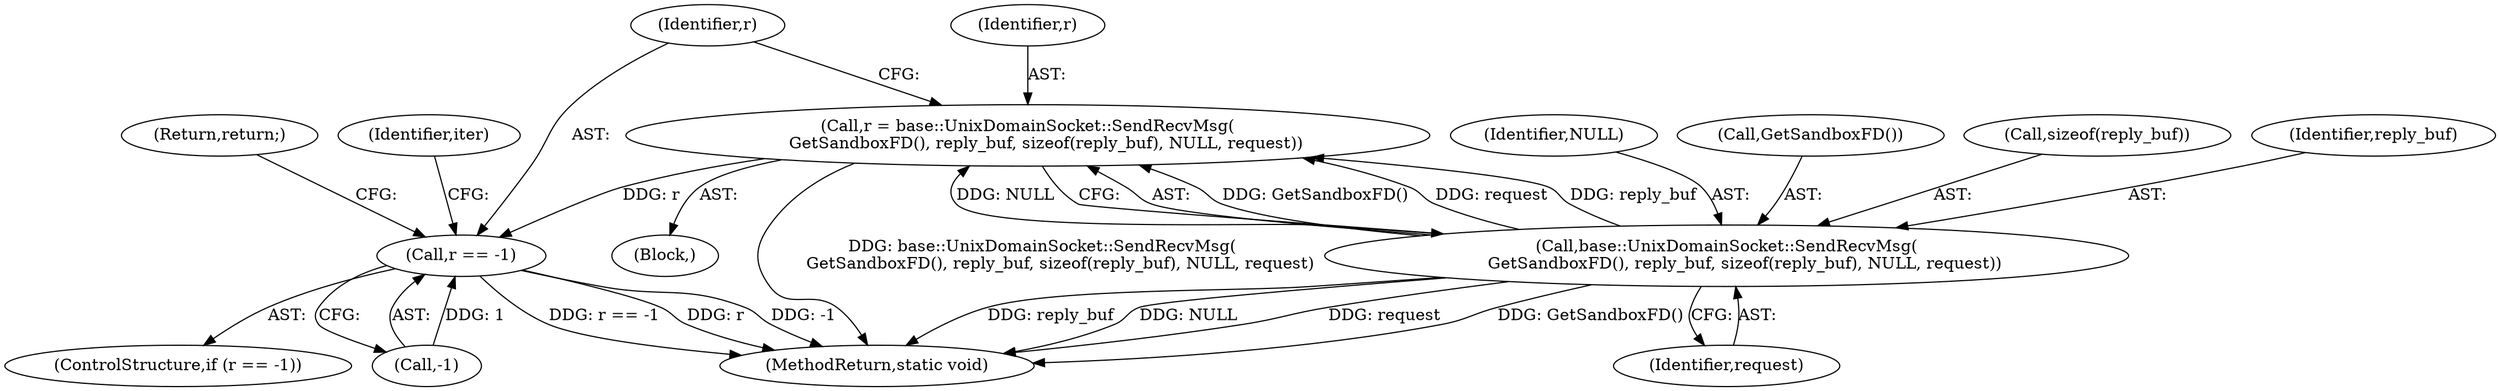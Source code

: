 digraph "0_Chrome_dc5edc9c05901feeac616c075d0337e634f3a02a_0@API" {
"1000124" [label="(Call,r = base::UnixDomainSocket::SendRecvMsg(\n       GetSandboxFD(), reply_buf, sizeof(reply_buf), NULL, request))"];
"1000126" [label="(Call,base::UnixDomainSocket::SendRecvMsg(\n       GetSandboxFD(), reply_buf, sizeof(reply_buf), NULL, request))"];
"1000134" [label="(Call,r == -1)"];
"1000136" [label="(Call,-1)"];
"1000126" [label="(Call,base::UnixDomainSocket::SendRecvMsg(\n       GetSandboxFD(), reply_buf, sizeof(reply_buf), NULL, request))"];
"1000133" [label="(ControlStructure,if (r == -1))"];
"1000139" [label="(Return,return;)"];
"1000131" [label="(Identifier,NULL)"];
"1000124" [label="(Call,r = base::UnixDomainSocket::SendRecvMsg(\n       GetSandboxFD(), reply_buf, sizeof(reply_buf), NULL, request))"];
"1000125" [label="(Identifier,r)"];
"1000156" [label="(MethodReturn,static void)"];
"1000134" [label="(Call,r == -1)"];
"1000127" [label="(Call,GetSandboxFD())"];
"1000129" [label="(Call,sizeof(reply_buf))"];
"1000105" [label="(Block,)"];
"1000146" [label="(Identifier,iter)"];
"1000128" [label="(Identifier,reply_buf)"];
"1000132" [label="(Identifier,request)"];
"1000135" [label="(Identifier,r)"];
"1000124" -> "1000105"  [label="AST: "];
"1000124" -> "1000126"  [label="CFG: "];
"1000125" -> "1000124"  [label="AST: "];
"1000126" -> "1000124"  [label="AST: "];
"1000135" -> "1000124"  [label="CFG: "];
"1000124" -> "1000156"  [label="DDG: base::UnixDomainSocket::SendRecvMsg(\n       GetSandboxFD(), reply_buf, sizeof(reply_buf), NULL, request)"];
"1000126" -> "1000124"  [label="DDG: GetSandboxFD()"];
"1000126" -> "1000124"  [label="DDG: request"];
"1000126" -> "1000124"  [label="DDG: reply_buf"];
"1000126" -> "1000124"  [label="DDG: NULL"];
"1000124" -> "1000134"  [label="DDG: r"];
"1000126" -> "1000132"  [label="CFG: "];
"1000127" -> "1000126"  [label="AST: "];
"1000128" -> "1000126"  [label="AST: "];
"1000129" -> "1000126"  [label="AST: "];
"1000131" -> "1000126"  [label="AST: "];
"1000132" -> "1000126"  [label="AST: "];
"1000126" -> "1000156"  [label="DDG: request"];
"1000126" -> "1000156"  [label="DDG: GetSandboxFD()"];
"1000126" -> "1000156"  [label="DDG: reply_buf"];
"1000126" -> "1000156"  [label="DDG: NULL"];
"1000134" -> "1000133"  [label="AST: "];
"1000134" -> "1000136"  [label="CFG: "];
"1000135" -> "1000134"  [label="AST: "];
"1000136" -> "1000134"  [label="AST: "];
"1000139" -> "1000134"  [label="CFG: "];
"1000146" -> "1000134"  [label="CFG: "];
"1000134" -> "1000156"  [label="DDG: r == -1"];
"1000134" -> "1000156"  [label="DDG: r"];
"1000134" -> "1000156"  [label="DDG: -1"];
"1000136" -> "1000134"  [label="DDG: 1"];
}
